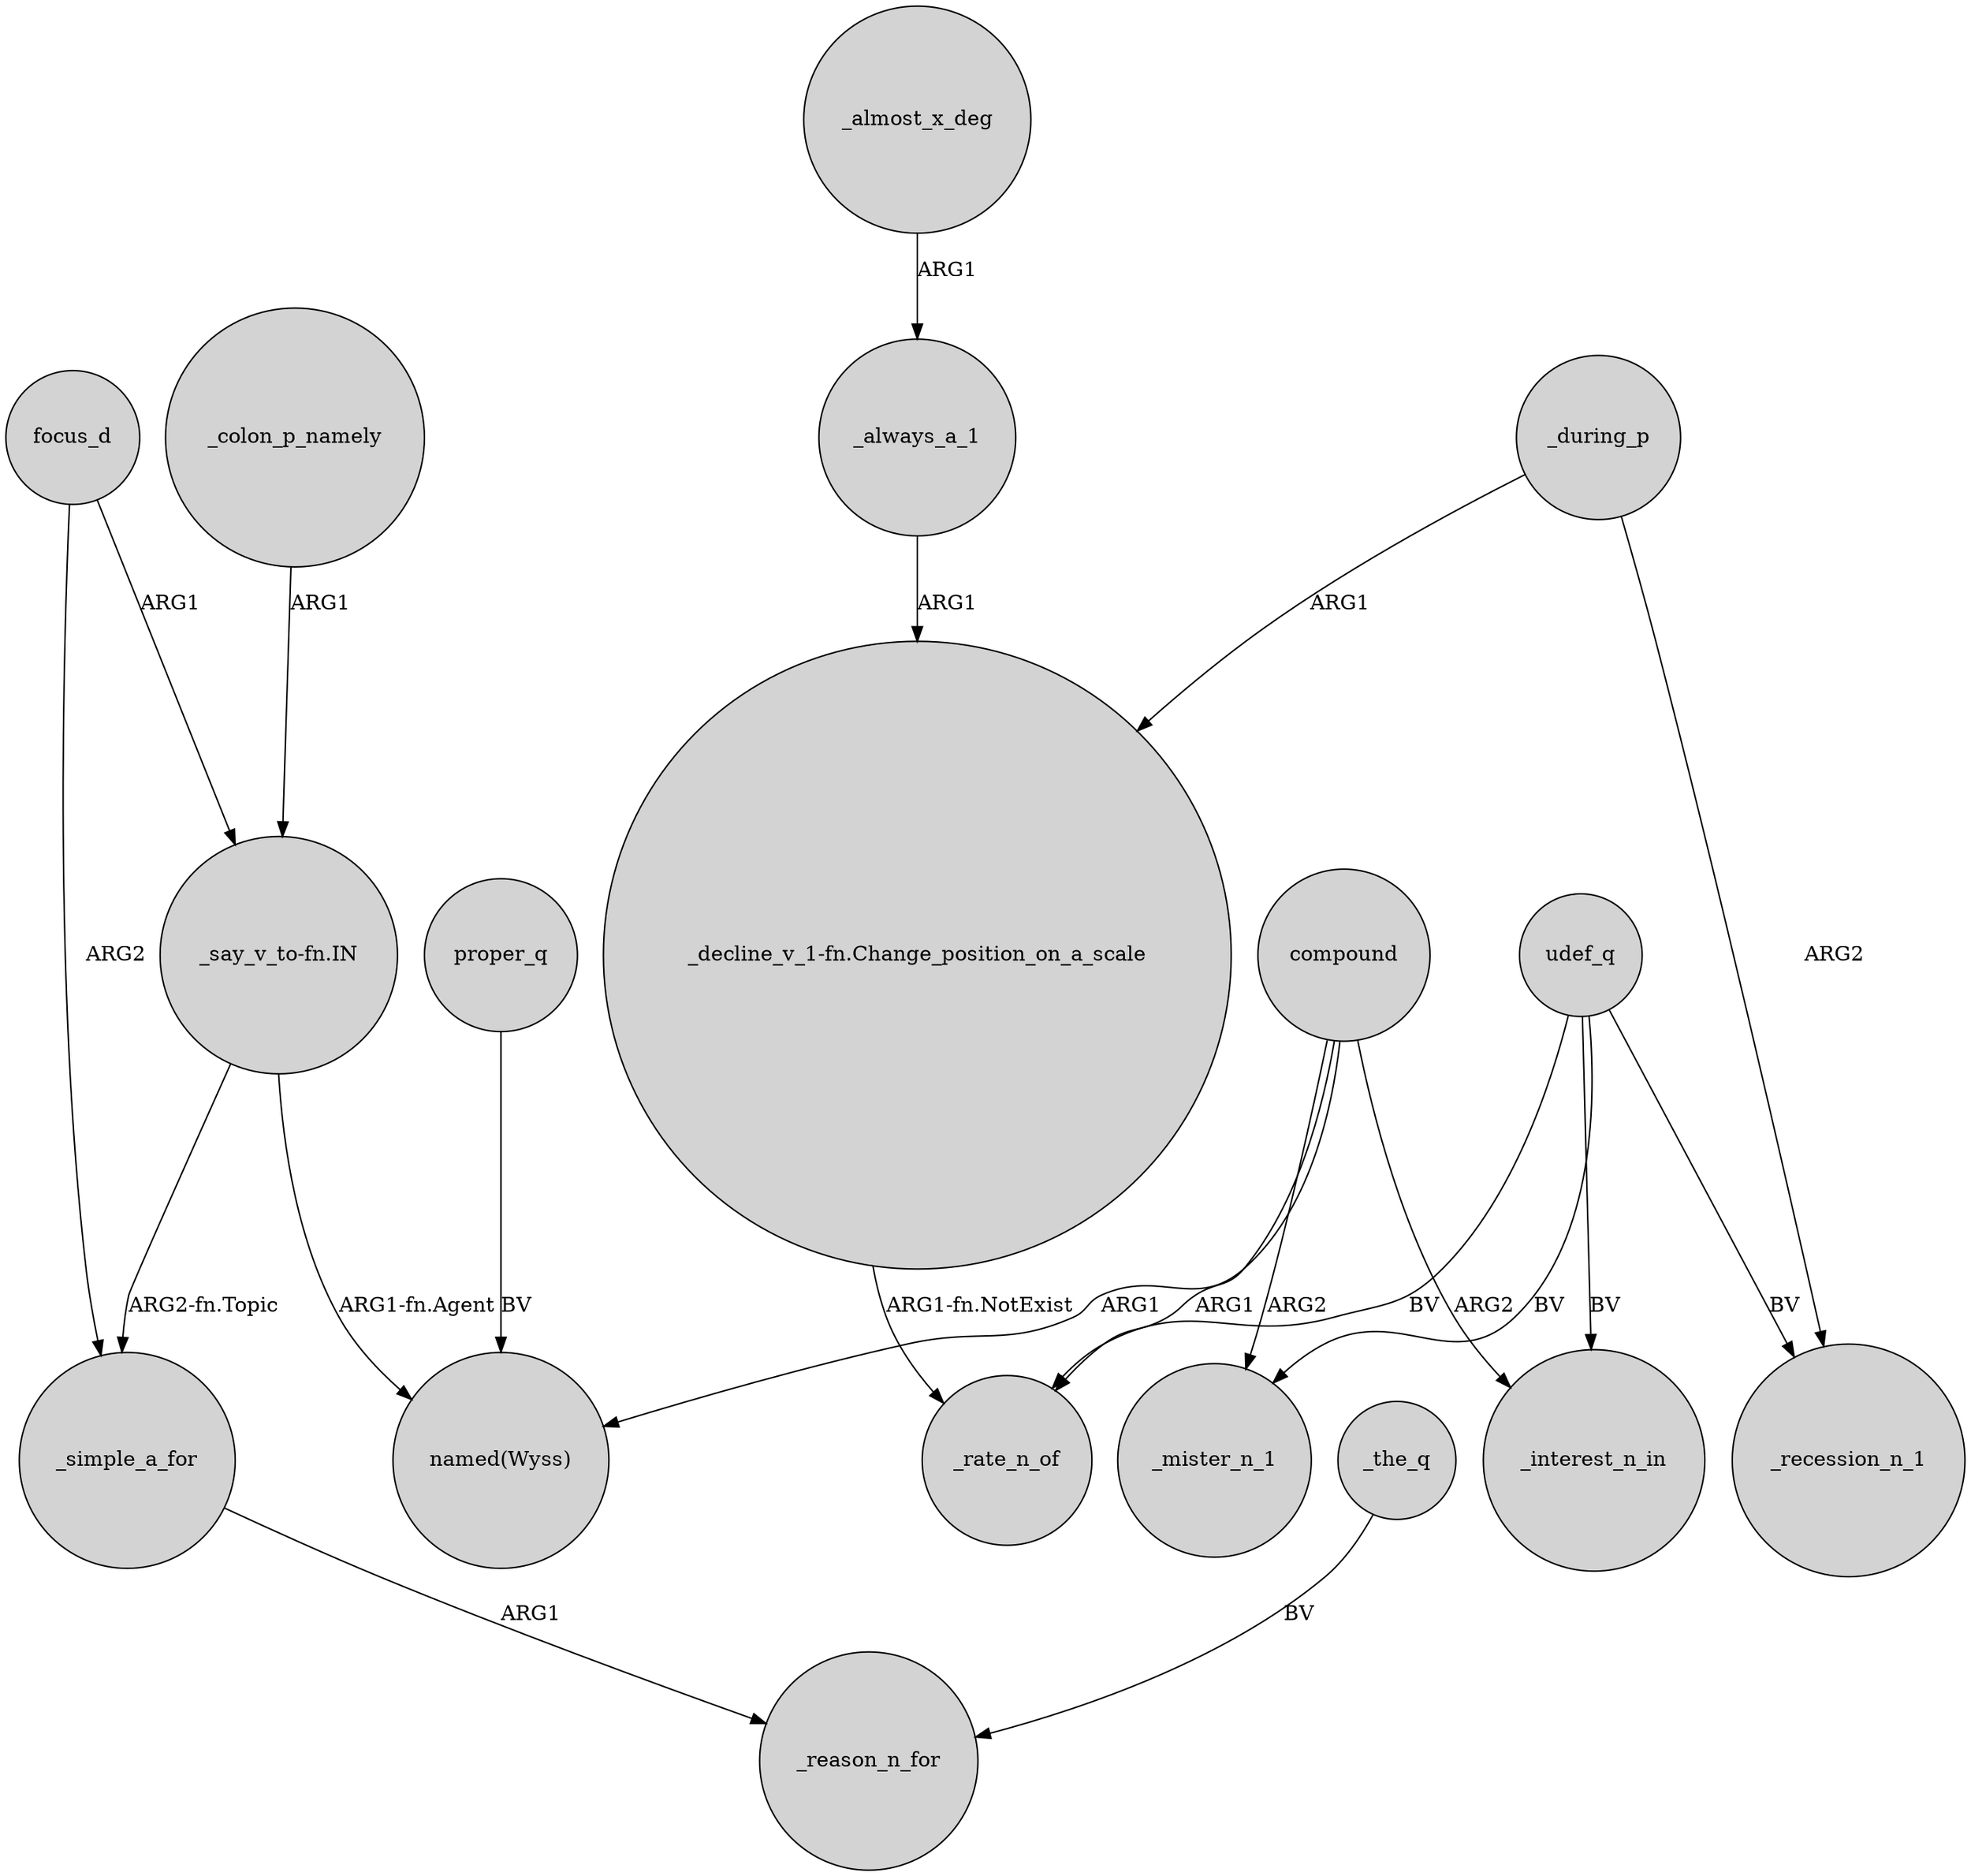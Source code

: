 digraph {
	node [shape=circle style=filled]
	_almost_x_deg -> _always_a_1 [label=ARG1]
	"_say_v_to-fn.IN" -> _simple_a_for [label="ARG2-fn.Topic"]
	compound -> "named(Wyss)" [label=ARG1]
	"_say_v_to-fn.IN" -> "named(Wyss)" [label="ARG1-fn.Agent"]
	compound -> _mister_n_1 [label=ARG2]
	_during_p -> _recession_n_1 [label=ARG2]
	compound -> _rate_n_of [label=ARG1]
	udef_q -> _mister_n_1 [label=BV]
	_during_p -> "_decline_v_1-fn.Change_position_on_a_scale" [label=ARG1]
	proper_q -> "named(Wyss)" [label=BV]
	udef_q -> _rate_n_of [label=BV]
	udef_q -> _interest_n_in [label=BV]
	_simple_a_for -> _reason_n_for [label=ARG1]
	compound -> _interest_n_in [label=ARG2]
	_colon_p_namely -> "_say_v_to-fn.IN" [label=ARG1]
	udef_q -> _recession_n_1 [label=BV]
	"_decline_v_1-fn.Change_position_on_a_scale" -> _rate_n_of [label="ARG1-fn.NotExist"]
	focus_d -> _simple_a_for [label=ARG2]
	_the_q -> _reason_n_for [label=BV]
	_always_a_1 -> "_decline_v_1-fn.Change_position_on_a_scale" [label=ARG1]
	focus_d -> "_say_v_to-fn.IN" [label=ARG1]
}
